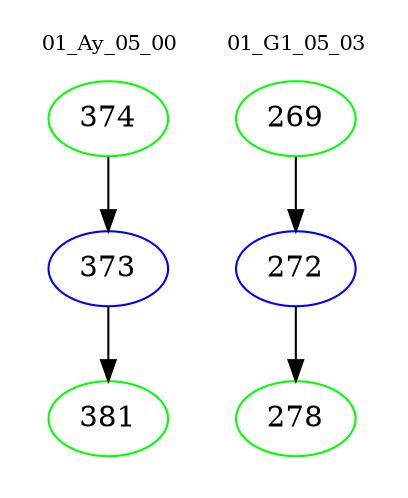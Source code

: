 digraph{
subgraph cluster_0 {
color = white
label = "01_Ay_05_00";
fontsize=10;
T0_374 [label="374", color="green"]
T0_374 -> T0_373 [color="black"]
T0_373 [label="373", color="blue"]
T0_373 -> T0_381 [color="black"]
T0_381 [label="381", color="green"]
}
subgraph cluster_1 {
color = white
label = "01_G1_05_03";
fontsize=10;
T1_269 [label="269", color="green"]
T1_269 -> T1_272 [color="black"]
T1_272 [label="272", color="blue"]
T1_272 -> T1_278 [color="black"]
T1_278 [label="278", color="green"]
}
}
